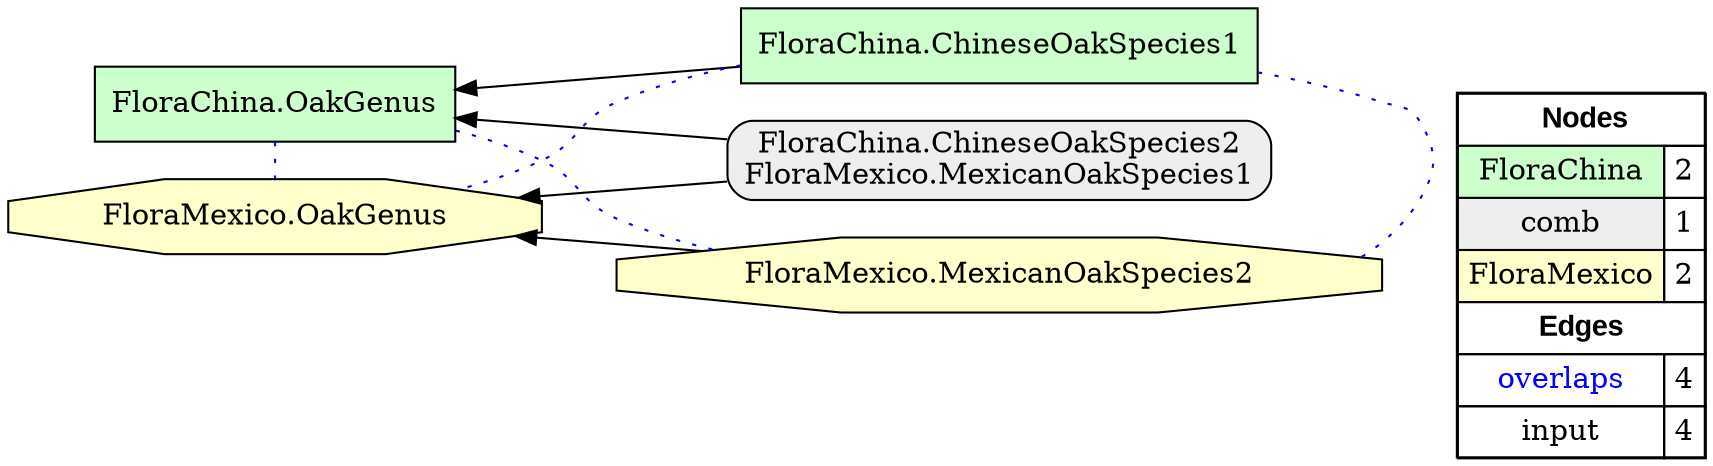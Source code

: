 digraph{
rankdir=RL
node[shape=box style=filled fillcolor="#CCFFCC"] 
"FloraChina.OakGenus"
"FloraChina.ChineseOakSpecies1"
node[shape=box style="filled,rounded" fillcolor="#EEEEEE"] 
"FloraChina.ChineseOakSpecies2\nFloraMexico.MexicanOakSpecies1"
node[shape=octagon style=filled fillcolor="#FFFFCC"] 
"FloraMexico.OakGenus"
"FloraMexico.MexicanOakSpecies2"
edge[arrowhead=none style=dotted color="#0000FF" constraint=false penwidth=1]
"FloraChina.ChineseOakSpecies1" -> "FloraMexico.OakGenus"
"FloraChina.OakGenus" -> "FloraMexico.MexicanOakSpecies2"
"FloraChina.ChineseOakSpecies1" -> "FloraMexico.MexicanOakSpecies2"
"FloraChina.OakGenus" -> "FloraMexico.OakGenus"
edge[arrowhead=normal style=solid color="#000000" constraint=true penwidth=1]
"FloraChina.ChineseOakSpecies2\nFloraMexico.MexicanOakSpecies1" -> "FloraChina.OakGenus"
"FloraMexico.MexicanOakSpecies2" -> "FloraMexico.OakGenus"
"FloraChina.ChineseOakSpecies2\nFloraMexico.MexicanOakSpecies1" -> "FloraMexico.OakGenus"
"FloraChina.ChineseOakSpecies1" -> "FloraChina.OakGenus"
edge[arrowhead=normal style=dotted color="#000000" constraint=true penwidth=1]
node[shape=box] 
{rank=source Legend [fillcolor= white margin=0 label=< 
 <TABLE BORDER="0" CELLBORDER="1" CELLSPACING="0" CELLPADDING="4"> 
<TR> <TD COLSPAN="2"><font face="Arial Black"> Nodes</font></TD> </TR> 
<TR> 
 <TD bgcolor="#CCFFCC">FloraChina</TD> 
 <TD>2</TD> 
 </TR> 
<TR> 
 <TD bgcolor="#EEEEEE">comb</TD> 
 <TD>1</TD> 
 </TR> 
<TR> 
 <TD bgcolor="#FFFFCC">FloraMexico</TD> 
 <TD>2</TD> 
 </TR> 
<TR> <TD COLSPAN="2"><font face = "Arial Black"> Edges </font></TD> </TR> 
<TR> 
 <TD><font color ="#0000FF">overlaps</font></TD> 
 <TD>4</TD> 
 </TR> 
<TR> 
 <TD><font color ="#000000">input</font></TD> 
 <TD>4</TD> 
 </TR> 
</TABLE> 
 >] } 
}
